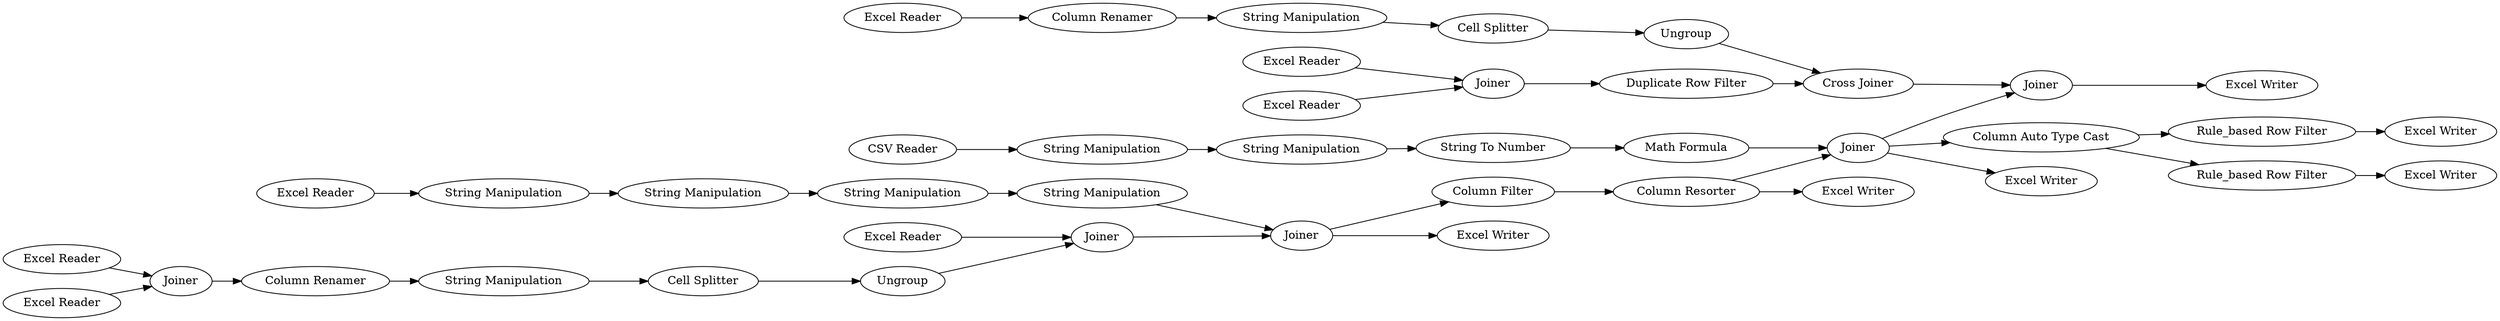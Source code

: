 digraph {
	18 -> 13
	58 -> 25
	21 -> 23
	13 -> 14
	49 -> 46
	34 -> 35
	39 -> 41
	46 -> 50
	27 -> 59
	30 -> 33
	55 -> 56
	51 -> 53
	56 -> 44
	26 -> 27
	17 -> 18
	20 -> 17
	25 -> 26
	31 -> 37
	36 -> 58
	27 -> 30
	48 -> 49
	25 -> 57
	40 -> 30
	28 -> 39
	35 -> 36
	47 -> 48
	22 -> 28
	60 -> 61
	41 -> 40
	52 -> 53
	15 -> 20
	19 -> 20
	23 -> 25
	53 -> 55
	44 -> 42
	30 -> 44
	33 -> 60
	50 -> 56
	14 -> 23
	30 -> 38
	24 -> 34
	33 -> 31
	27 [label="Column Resorter"]
	57 [label="Excel Writer"]
	55 [label="Duplicate Row Filter"]
	52 [label="Excel Reader"]
	18 [label="String Manipulation"]
	21 [label="Excel Reader"]
	26 [label="Column Filter"]
	58 [label="String Manipulation"]
	17 [label="Column Renamer"]
	19 [label="Excel Reader"]
	24 [label="Excel Reader"]
	49 [label="String Manipulation"]
	41 [label="String To Number"]
	31 [label="Rule_based Row Filter"]
	51 [label="Excel Reader"]
	56 [label="Cross Joiner"]
	15 [label="Excel Reader"]
	25 [label=Joiner]
	59 [label="Excel Writer"]
	48 [label="Column Renamer"]
	50 [label=Ungroup]
	42 [label="Excel Writer"]
	22 [label="CSV Reader"]
	53 [label=Joiner]
	28 [label="String Manipulation"]
	23 [label=Joiner]
	47 [label="Excel Reader"]
	61 [label="Excel Writer"]
	14 [label=Ungroup]
	38 [label="Excel Writer"]
	60 [label="Rule_based Row Filter"]
	20 [label=Joiner]
	13 [label="Cell Splitter"]
	44 [label=Joiner]
	34 [label="String Manipulation"]
	35 [label="String Manipulation"]
	36 [label="String Manipulation"]
	46 [label="Cell Splitter"]
	40 [label="Math Formula"]
	39 [label="String Manipulation"]
	33 [label="Column Auto Type Cast"]
	30 [label=Joiner]
	37 [label="Excel Writer"]
	rankdir=LR
}
